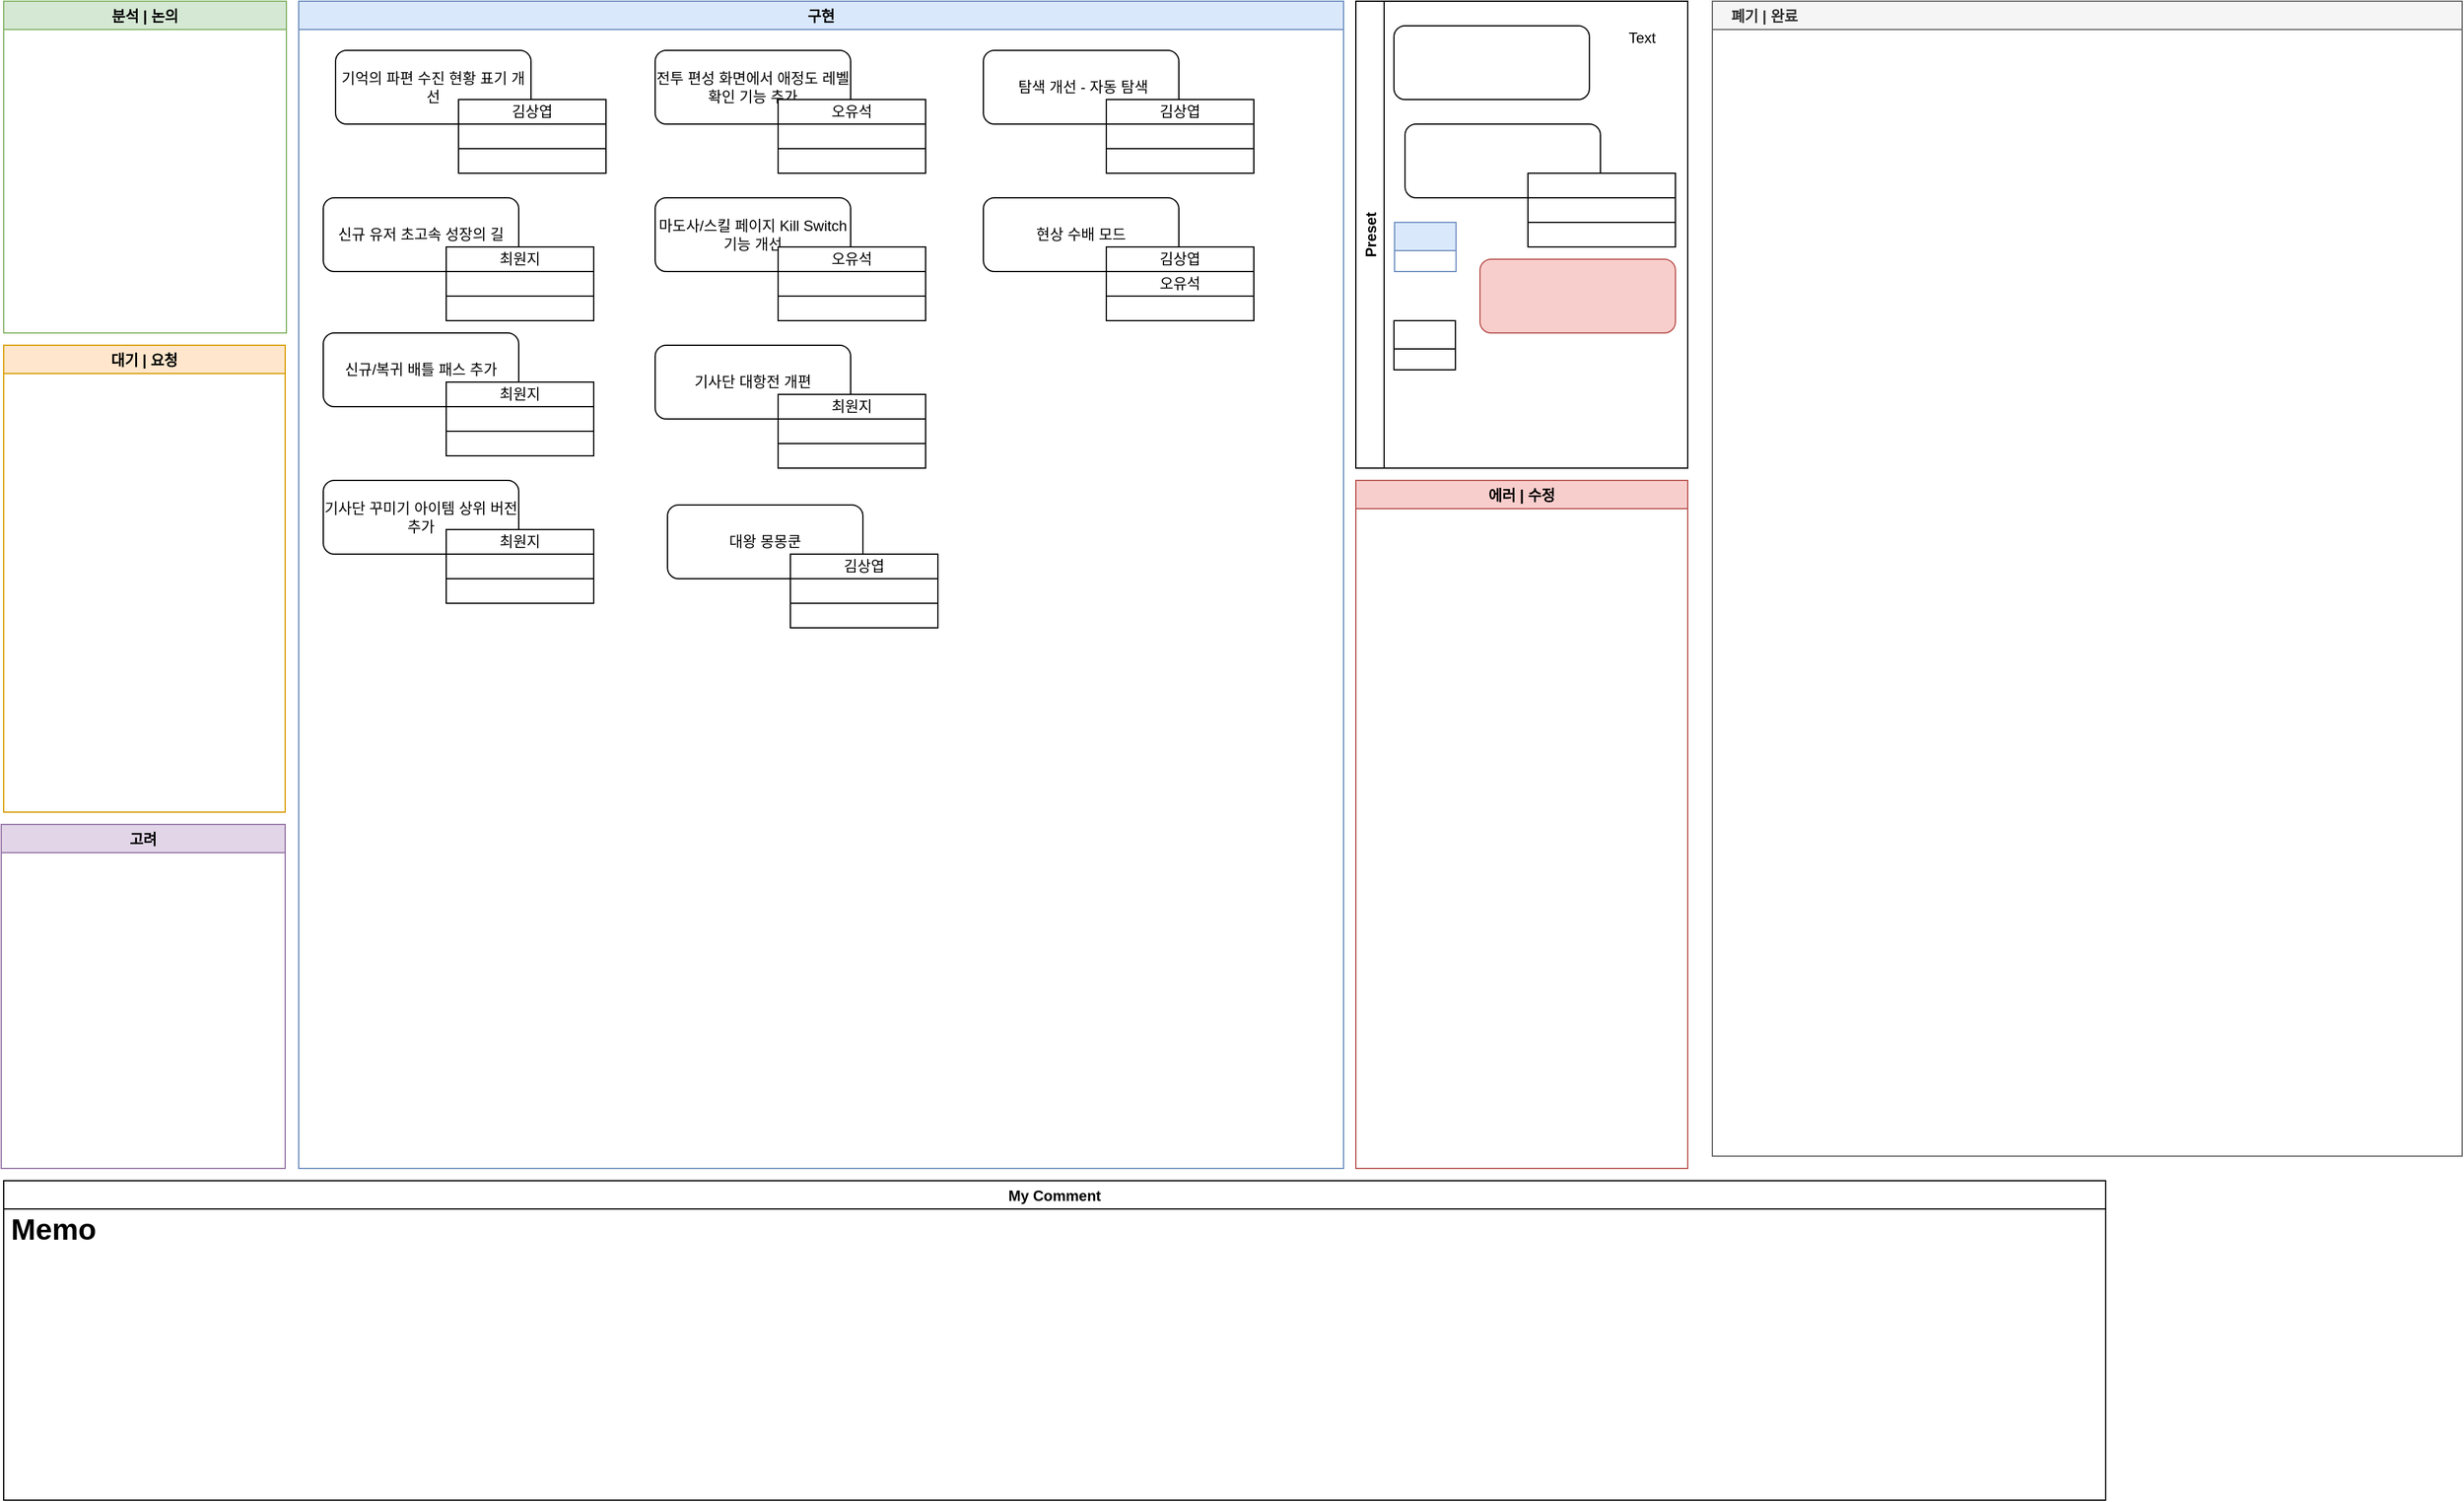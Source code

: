<mxfile version="24.0.2" type="github">
  <diagram id="sQ8EXhfYu_Z4RW1TYD9f" name="Page-1">
    <mxGraphModel dx="1434" dy="746" grid="1" gridSize="10" guides="1" tooltips="1" connect="0" arrows="1" fold="1" page="1" pageScale="1" pageWidth="827" pageHeight="1169" math="0" shadow="0">
      <root>
        <mxCell id="0" />
        <mxCell id="1" parent="0" />
        <mxCell id="wOnGFkAYj0Utu0_wV-MN-16" value="구현" style="swimlane;fillColor=#dae8fc;strokeColor=#6c8ebf;" parent="1" vertex="1">
          <mxGeometry x="270" y="50" width="850" height="950" as="geometry" />
        </mxCell>
        <UserObject label="" link="https://trello.com/c/kNVWwDCS" linkTarget="_blank" id="Lh-9QCx4mtw0z8OulHlL-4">
          <mxCell style="group" parent="wOnGFkAYj0Utu0_wV-MN-16" vertex="1" connectable="0">
            <mxGeometry x="30" y="40" width="220" height="100" as="geometry" />
          </mxCell>
        </UserObject>
        <mxCell id="Lh-9QCx4mtw0z8OulHlL-5" value="" style="rounded=0;whiteSpace=wrap;html=1;" parent="Lh-9QCx4mtw0z8OulHlL-4" vertex="1">
          <mxGeometry x="100" y="80" width="120" height="20" as="geometry" />
        </mxCell>
        <UserObject label="기억의 파편 수진 현황 표기 개선" link="https://trello.com/c/kNVWwDCS" linkTarget="_blank" id="Lh-9QCx4mtw0z8OulHlL-6">
          <mxCell style="rounded=1;whiteSpace=wrap;html=1;" parent="Lh-9QCx4mtw0z8OulHlL-4" vertex="1">
            <mxGeometry width="159" height="60" as="geometry" />
          </mxCell>
        </UserObject>
        <mxCell id="Lh-9QCx4mtw0z8OulHlL-7" value="" style="rounded=0;whiteSpace=wrap;html=1;" parent="Lh-9QCx4mtw0z8OulHlL-4" vertex="1">
          <mxGeometry x="100" y="60" width="120" height="20" as="geometry" />
        </mxCell>
        <mxCell id="Lh-9QCx4mtw0z8OulHlL-8" value="김상엽" style="rounded=0;whiteSpace=wrap;html=1;" parent="Lh-9QCx4mtw0z8OulHlL-4" vertex="1">
          <mxGeometry x="100" y="40" width="120" height="20" as="geometry" />
        </mxCell>
        <UserObject label="" link="https://trello.com/c/Q22xp66G" linkTarget="_blank" id="Lh-9QCx4mtw0z8OulHlL-9">
          <mxCell style="group" parent="wOnGFkAYj0Utu0_wV-MN-16" vertex="1" connectable="0">
            <mxGeometry x="20" y="160" width="220" height="100" as="geometry" />
          </mxCell>
        </UserObject>
        <mxCell id="Lh-9QCx4mtw0z8OulHlL-10" value="" style="rounded=0;whiteSpace=wrap;html=1;" parent="Lh-9QCx4mtw0z8OulHlL-9" vertex="1">
          <mxGeometry x="100" y="80" width="120" height="20" as="geometry" />
        </mxCell>
        <mxCell id="Lh-9QCx4mtw0z8OulHlL-11" value="신규 유저 초고속 성장의 길" style="rounded=1;whiteSpace=wrap;html=1;" parent="Lh-9QCx4mtw0z8OulHlL-9" vertex="1">
          <mxGeometry width="159" height="60" as="geometry" />
        </mxCell>
        <mxCell id="Lh-9QCx4mtw0z8OulHlL-12" value="" style="rounded=0;whiteSpace=wrap;html=1;" parent="Lh-9QCx4mtw0z8OulHlL-9" vertex="1">
          <mxGeometry x="100" y="60" width="120" height="20" as="geometry" />
        </mxCell>
        <mxCell id="Lh-9QCx4mtw0z8OulHlL-13" value="최원지" style="rounded=0;whiteSpace=wrap;html=1;" parent="Lh-9QCx4mtw0z8OulHlL-9" vertex="1">
          <mxGeometry x="100" y="40" width="120" height="20" as="geometry" />
        </mxCell>
        <UserObject label="" link="https://trello.com/c/enRphk5c" linkTarget="_blank" id="Lh-9QCx4mtw0z8OulHlL-14">
          <mxCell style="group" parent="wOnGFkAYj0Utu0_wV-MN-16" vertex="1" connectable="0">
            <mxGeometry x="20" y="270" width="220" height="100" as="geometry" />
          </mxCell>
        </UserObject>
        <mxCell id="Lh-9QCx4mtw0z8OulHlL-15" value="" style="rounded=0;whiteSpace=wrap;html=1;" parent="Lh-9QCx4mtw0z8OulHlL-14" vertex="1">
          <mxGeometry x="100" y="80" width="120" height="20" as="geometry" />
        </mxCell>
        <mxCell id="Lh-9QCx4mtw0z8OulHlL-16" value="신규/복귀 배틀 패스 추가" style="rounded=1;whiteSpace=wrap;html=1;" parent="Lh-9QCx4mtw0z8OulHlL-14" vertex="1">
          <mxGeometry width="159" height="60" as="geometry" />
        </mxCell>
        <mxCell id="Lh-9QCx4mtw0z8OulHlL-17" value="" style="rounded=0;whiteSpace=wrap;html=1;" parent="Lh-9QCx4mtw0z8OulHlL-14" vertex="1">
          <mxGeometry x="100" y="60" width="120" height="20" as="geometry" />
        </mxCell>
        <mxCell id="Lh-9QCx4mtw0z8OulHlL-18" value="최원지" style="rounded=0;whiteSpace=wrap;html=1;" parent="Lh-9QCx4mtw0z8OulHlL-14" vertex="1">
          <mxGeometry x="100" y="40" width="120" height="20" as="geometry" />
        </mxCell>
        <UserObject label="" link="https://trello.com/c/LiZjJdCo" linkTarget="_blank" id="8R-gsmBWgNkcNB-_LANe-1">
          <mxCell style="group" vertex="1" connectable="0" parent="wOnGFkAYj0Utu0_wV-MN-16">
            <mxGeometry x="20" y="390" width="220" height="100" as="geometry" />
          </mxCell>
        </UserObject>
        <mxCell id="8R-gsmBWgNkcNB-_LANe-2" value="" style="rounded=0;whiteSpace=wrap;html=1;" vertex="1" parent="8R-gsmBWgNkcNB-_LANe-1">
          <mxGeometry x="100" y="80" width="120" height="20" as="geometry" />
        </mxCell>
        <mxCell id="8R-gsmBWgNkcNB-_LANe-3" value="기사단 꾸미기 아이템 상위 버전 추가" style="rounded=1;whiteSpace=wrap;html=1;" vertex="1" parent="8R-gsmBWgNkcNB-_LANe-1">
          <mxGeometry width="159" height="60" as="geometry" />
        </mxCell>
        <mxCell id="8R-gsmBWgNkcNB-_LANe-4" value="" style="rounded=0;whiteSpace=wrap;html=1;" vertex="1" parent="8R-gsmBWgNkcNB-_LANe-1">
          <mxGeometry x="100" y="60" width="120" height="20" as="geometry" />
        </mxCell>
        <mxCell id="8R-gsmBWgNkcNB-_LANe-5" value="최원지" style="rounded=0;whiteSpace=wrap;html=1;" vertex="1" parent="8R-gsmBWgNkcNB-_LANe-1">
          <mxGeometry x="100" y="40" width="120" height="20" as="geometry" />
        </mxCell>
        <UserObject label="" link="%3CmxGraphModel%3E%3Croot%3E%3CmxCell%20id%3D%220%22%2F%3E%3CmxCell%20id%3D%221%22%20parent%3D%220%22%2F%3E%3CmxCell%20id%3D%222%22%20value%3D%22%22%20style%3D%22group%22%20vertex%3D%221%22%20connectable%3D%220%22%20parent%3D%221%22%3E%3CmxGeometry%20x%3D%221170%22%20y%3D%22150%22%20width%3D%22220%22%20height%3D%22100%22%20as%3D%22geometry%22%2F%3E%3C%2FmxCell%3E%3CmxCell%20id%3D%223%22%20value%3D%22%22%20style%3D%22rounded%3D0%3BwhiteSpace%3Dwrap%3Bhtml%3D1%3B%22%20vertex%3D%221%22%20parent%3D%222%22%3E%3CmxGeometry%20x%3D%22100%22%20y%3D%2280%22%20width%3D%22120%22%20height%3D%2220%22%20as%3D%22geometry%22%2F%3E%3C%2FmxCell%3E%3CmxCell%20id%3D%224%22%20value%3D%22%22%20style%3D%22rounded%3D1%3BwhiteSpace%3Dwrap%3Bhtml%3D1%3B%22%20vertex%3D%221%22%20parent%3D%222%22%3E%3CmxGeometry%20width%3D%22159%22%20height%3D%2260%22%20as%3D%22geometry%22%2F%3E%3C%2FmxCell%3E%3CmxCell%20id%3D%225%22%20value%3D%22%22%20style%3D%22rounded%3D0%3BwhiteSpace%3Dwrap%3Bhtml%3D1%3B%22%20vertex%3D%221%22%20parent%3D%222%22%3E%3CmxGeometry%20x%3D%22100%22%20y%3D%2260%22%20width%3D%22120%22%20height%3D%2220%22%20as%3D%22geometry%22%2F%3E%3C%2FmxCell%3E%3CmxCell%20id%3D%226%22%20value%3D%22%22%20style%3D%22rounded%3D0%3BwhiteSpace%3Dwrap%3Bhtml%3D1%3B%22%20vertex%3D%221%22%20parent%3D%222%22%3E%3CmxGeometry%20x%3D%22100%22%20y%3D%2240%22%20width%3D%22120%22%20height%3D%2220%22%20as%3D%22geometry%22%2F%3E%3C%2FmxCell%3E%3C%2Froot%3E%3C%2FmxGraphModel%3E" linkTarget="_blank" id="8R-gsmBWgNkcNB-_LANe-6">
          <mxCell style="group" vertex="1" connectable="0" parent="wOnGFkAYj0Utu0_wV-MN-16">
            <mxGeometry x="290" y="40" width="220" height="100" as="geometry" />
          </mxCell>
        </UserObject>
        <mxCell id="8R-gsmBWgNkcNB-_LANe-7" value="" style="rounded=0;whiteSpace=wrap;html=1;" vertex="1" parent="8R-gsmBWgNkcNB-_LANe-6">
          <mxGeometry x="100" y="80" width="120" height="20" as="geometry" />
        </mxCell>
        <mxCell id="8R-gsmBWgNkcNB-_LANe-8" value="전투 편성 화면에서 애정도 레벨 확인 기능 추가" style="rounded=1;whiteSpace=wrap;html=1;" vertex="1" parent="8R-gsmBWgNkcNB-_LANe-6">
          <mxGeometry width="159" height="60" as="geometry" />
        </mxCell>
        <mxCell id="8R-gsmBWgNkcNB-_LANe-9" value="" style="rounded=0;whiteSpace=wrap;html=1;" vertex="1" parent="8R-gsmBWgNkcNB-_LANe-6">
          <mxGeometry x="100" y="60" width="120" height="20" as="geometry" />
        </mxCell>
        <mxCell id="8R-gsmBWgNkcNB-_LANe-10" value="오유석" style="rounded=0;whiteSpace=wrap;html=1;" vertex="1" parent="8R-gsmBWgNkcNB-_LANe-6">
          <mxGeometry x="100" y="40" width="120" height="20" as="geometry" />
        </mxCell>
        <UserObject label="" link="https://trello.com/c/VjcVY7dM" linkTarget="_blank" id="8R-gsmBWgNkcNB-_LANe-11">
          <mxCell style="group" vertex="1" connectable="0" parent="wOnGFkAYj0Utu0_wV-MN-16">
            <mxGeometry x="290" y="160" width="220" height="100" as="geometry" />
          </mxCell>
        </UserObject>
        <mxCell id="8R-gsmBWgNkcNB-_LANe-12" value="" style="rounded=0;whiteSpace=wrap;html=1;" vertex="1" parent="8R-gsmBWgNkcNB-_LANe-11">
          <mxGeometry x="100" y="80" width="120" height="20" as="geometry" />
        </mxCell>
        <mxCell id="8R-gsmBWgNkcNB-_LANe-13" value="마도사/스킬 페이지 Kill Switch 기능 개선" style="rounded=1;whiteSpace=wrap;html=1;" vertex="1" parent="8R-gsmBWgNkcNB-_LANe-11">
          <mxGeometry width="159" height="60" as="geometry" />
        </mxCell>
        <mxCell id="8R-gsmBWgNkcNB-_LANe-14" value="" style="rounded=0;whiteSpace=wrap;html=1;" vertex="1" parent="8R-gsmBWgNkcNB-_LANe-11">
          <mxGeometry x="100" y="60" width="120" height="20" as="geometry" />
        </mxCell>
        <mxCell id="8R-gsmBWgNkcNB-_LANe-15" value="오유석" style="rounded=0;whiteSpace=wrap;html=1;" vertex="1" parent="8R-gsmBWgNkcNB-_LANe-11">
          <mxGeometry x="100" y="40" width="120" height="20" as="geometry" />
        </mxCell>
        <UserObject label="" link="https://trello.com/c/XeyyobU8" linkTarget="_blank" id="8R-gsmBWgNkcNB-_LANe-16">
          <mxCell style="group" vertex="1" connectable="0" parent="wOnGFkAYj0Utu0_wV-MN-16">
            <mxGeometry x="290" y="280" width="220" height="100" as="geometry" />
          </mxCell>
        </UserObject>
        <mxCell id="8R-gsmBWgNkcNB-_LANe-17" value="" style="rounded=0;whiteSpace=wrap;html=1;" vertex="1" parent="8R-gsmBWgNkcNB-_LANe-16">
          <mxGeometry x="100" y="80" width="120" height="20" as="geometry" />
        </mxCell>
        <mxCell id="8R-gsmBWgNkcNB-_LANe-18" value="기사단 대항전 개편" style="rounded=1;whiteSpace=wrap;html=1;" vertex="1" parent="8R-gsmBWgNkcNB-_LANe-16">
          <mxGeometry width="159" height="60" as="geometry" />
        </mxCell>
        <mxCell id="8R-gsmBWgNkcNB-_LANe-19" value="" style="rounded=0;whiteSpace=wrap;html=1;" vertex="1" parent="8R-gsmBWgNkcNB-_LANe-16">
          <mxGeometry x="100" y="60" width="120" height="20" as="geometry" />
        </mxCell>
        <mxCell id="8R-gsmBWgNkcNB-_LANe-20" value="최원지" style="rounded=0;whiteSpace=wrap;html=1;" vertex="1" parent="8R-gsmBWgNkcNB-_LANe-16">
          <mxGeometry x="100" y="40" width="120" height="20" as="geometry" />
        </mxCell>
        <UserObject label="" link="https://trello.com/c/3f9v9atv" linkTarget="_blank" id="8R-gsmBWgNkcNB-_LANe-21">
          <mxCell style="group" vertex="1" connectable="0" parent="wOnGFkAYj0Utu0_wV-MN-16">
            <mxGeometry x="300" y="410" width="220" height="100" as="geometry" />
          </mxCell>
        </UserObject>
        <mxCell id="8R-gsmBWgNkcNB-_LANe-22" value="" style="rounded=0;whiteSpace=wrap;html=1;" vertex="1" parent="8R-gsmBWgNkcNB-_LANe-21">
          <mxGeometry x="100" y="80" width="120" height="20" as="geometry" />
        </mxCell>
        <mxCell id="8R-gsmBWgNkcNB-_LANe-23" value="대왕 몽몽쿤" style="rounded=1;whiteSpace=wrap;html=1;" vertex="1" parent="8R-gsmBWgNkcNB-_LANe-21">
          <mxGeometry width="159" height="60" as="geometry" />
        </mxCell>
        <mxCell id="8R-gsmBWgNkcNB-_LANe-24" value="" style="rounded=0;whiteSpace=wrap;html=1;" vertex="1" parent="8R-gsmBWgNkcNB-_LANe-21">
          <mxGeometry x="100" y="60" width="120" height="20" as="geometry" />
        </mxCell>
        <mxCell id="8R-gsmBWgNkcNB-_LANe-25" value="김상엽" style="rounded=0;whiteSpace=wrap;html=1;" vertex="1" parent="8R-gsmBWgNkcNB-_LANe-21">
          <mxGeometry x="100" y="40" width="120" height="20" as="geometry" />
        </mxCell>
        <UserObject label="" link="https://trello.com/c/fzN3XEZb" linkTarget="_blank" id="8R-gsmBWgNkcNB-_LANe-27">
          <mxCell style="group" vertex="1" connectable="0" parent="wOnGFkAYj0Utu0_wV-MN-16">
            <mxGeometry x="557" y="40" width="220" height="100" as="geometry" />
          </mxCell>
        </UserObject>
        <mxCell id="8R-gsmBWgNkcNB-_LANe-28" value="" style="rounded=0;whiteSpace=wrap;html=1;" vertex="1" parent="8R-gsmBWgNkcNB-_LANe-27">
          <mxGeometry x="100" y="80" width="120" height="20" as="geometry" />
        </mxCell>
        <mxCell id="8R-gsmBWgNkcNB-_LANe-29" value="&amp;nbsp;탐색 개선 - 자동 탐색" style="rounded=1;whiteSpace=wrap;html=1;" vertex="1" parent="8R-gsmBWgNkcNB-_LANe-27">
          <mxGeometry width="159" height="60" as="geometry" />
        </mxCell>
        <mxCell id="8R-gsmBWgNkcNB-_LANe-30" value="" style="rounded=0;whiteSpace=wrap;html=1;" vertex="1" parent="8R-gsmBWgNkcNB-_LANe-27">
          <mxGeometry x="100" y="60" width="120" height="20" as="geometry" />
        </mxCell>
        <mxCell id="8R-gsmBWgNkcNB-_LANe-31" value="김상엽" style="rounded=0;whiteSpace=wrap;html=1;" vertex="1" parent="8R-gsmBWgNkcNB-_LANe-27">
          <mxGeometry x="100" y="40" width="120" height="20" as="geometry" />
        </mxCell>
        <UserObject label="" link="https://trello.com/c/svSI5szq" linkTarget="_blank" id="8R-gsmBWgNkcNB-_LANe-32">
          <mxCell style="group" vertex="1" connectable="0" parent="wOnGFkAYj0Utu0_wV-MN-16">
            <mxGeometry x="557" y="160" width="220" height="100" as="geometry" />
          </mxCell>
        </UserObject>
        <mxCell id="8R-gsmBWgNkcNB-_LANe-33" value="" style="rounded=0;whiteSpace=wrap;html=1;" vertex="1" parent="8R-gsmBWgNkcNB-_LANe-32">
          <mxGeometry x="100" y="80" width="120" height="20" as="geometry" />
        </mxCell>
        <mxCell id="8R-gsmBWgNkcNB-_LANe-34" value="현상 수배 모드" style="rounded=1;whiteSpace=wrap;html=1;" vertex="1" parent="8R-gsmBWgNkcNB-_LANe-32">
          <mxGeometry width="159" height="60" as="geometry" />
        </mxCell>
        <mxCell id="8R-gsmBWgNkcNB-_LANe-35" value="오유석" style="rounded=0;whiteSpace=wrap;html=1;" vertex="1" parent="8R-gsmBWgNkcNB-_LANe-32">
          <mxGeometry x="100" y="60" width="120" height="20" as="geometry" />
        </mxCell>
        <mxCell id="8R-gsmBWgNkcNB-_LANe-36" value="김상엽" style="rounded=0;whiteSpace=wrap;html=1;" vertex="1" parent="8R-gsmBWgNkcNB-_LANe-32">
          <mxGeometry x="100" y="40" width="120" height="20" as="geometry" />
        </mxCell>
        <mxCell id="wOnGFkAYj0Utu0_wV-MN-17" value="분석 | 논의" style="swimlane;strokeColor=#82b366;fillColor=#D5E8D4;" parent="1" vertex="1">
          <mxGeometry x="30" y="50" width="230" height="270" as="geometry" />
        </mxCell>
        <mxCell id="MTrl5ynQiznJmTlUDSWs-4" value="대기 | 요청" style="swimlane;strokeColor=#d79b00;fillColor=#ffe6cc;" parent="1" vertex="1">
          <mxGeometry x="30" y="330" width="229" height="380" as="geometry" />
        </mxCell>
        <mxCell id="hDPYIisuoytdxOGGVnbc-3" value="    폐기 | 완료" style="swimlane;strokeColor=#666666;fillColor=#f5f5f5;fontColor=#333333;align=left;" parent="1" vertex="1">
          <mxGeometry x="1420" y="50" width="610" height="940" as="geometry">
            <mxRectangle x="1130" y="50" width="90" height="23" as="alternateBounds" />
          </mxGeometry>
        </mxCell>
        <mxCell id="6kkVd8V_ymKgZ0_L0vxy-3" value="My Comment" style="swimlane;" parent="1" vertex="1">
          <mxGeometry x="30" y="1010" width="1710" height="260" as="geometry">
            <mxRectangle x="49" y="720" width="100" height="23" as="alternateBounds" />
          </mxGeometry>
        </mxCell>
        <mxCell id="KfCYHrgsOKh0RXw9eGPa-2" value="&lt;h1&gt;Memo&lt;/h1&gt;&lt;div&gt;&lt;br&gt;&lt;/div&gt;" style="text;html=1;strokeColor=none;fillColor=none;spacing=5;spacingTop=-20;whiteSpace=wrap;overflow=hidden;rounded=0;align=left;" parent="6kkVd8V_ymKgZ0_L0vxy-3" vertex="1">
          <mxGeometry x="1" y="20" width="1070" height="240" as="geometry" />
        </mxCell>
        <mxCell id="wOnGFkAYj0Utu0_wV-MN-18" value="고려" style="swimlane;fillColor=#e1d5e7;strokeColor=#9673a6;" parent="1" vertex="1">
          <mxGeometry x="28" y="720" width="231" height="280" as="geometry" />
        </mxCell>
        <mxCell id="oumLD8d3DvaTa1NXrWpt-27" value="Preset" style="swimlane;horizontal=0;" parent="1" vertex="1">
          <mxGeometry x="1130" y="50" width="270" height="380" as="geometry" />
        </mxCell>
        <mxCell id="oumLD8d3DvaTa1NXrWpt-32" value="" style="swimlane;fillColor=#dae8fc;strokeColor=#6c8ebf;" parent="oumLD8d3DvaTa1NXrWpt-27" vertex="1" collapsed="1">
          <mxGeometry x="31.5" y="180" width="50" height="40" as="geometry">
            <mxRectangle x="31.5" y="180" width="219.5" height="60" as="alternateBounds" />
          </mxGeometry>
        </mxCell>
        <mxCell id="oumLD8d3DvaTa1NXrWpt-34" value="" style="swimlane;" parent="oumLD8d3DvaTa1NXrWpt-27" vertex="1" collapsed="1">
          <mxGeometry x="31" y="260" width="50" height="40" as="geometry">
            <mxRectangle x="31" y="260" width="219" height="50" as="alternateBounds" />
          </mxGeometry>
        </mxCell>
        <mxCell id="Fb32EvJjGHJRLybvlaYY-3" value="Text" style="text;html=1;align=left;verticalAlign=middle;resizable=0;points=[];autosize=1;strokeColor=none;" parent="oumLD8d3DvaTa1NXrWpt-27" vertex="1">
          <mxGeometry x="220" y="20" width="40" height="20" as="geometry" />
        </mxCell>
        <mxCell id="tH88tRurDEZZYX3UZ1Wb-1" value="" style="rounded=1;whiteSpace=wrap;html=1;" parent="oumLD8d3DvaTa1NXrWpt-27" vertex="1">
          <mxGeometry x="31" y="20" width="159" height="60" as="geometry" />
        </mxCell>
        <mxCell id="8vmb4RLjWRvc2X2qJKQM-1" value="" style="rounded=1;whiteSpace=wrap;html=1;fillColor=#f8cecc;strokeColor=#b85450;" parent="oumLD8d3DvaTa1NXrWpt-27" vertex="1">
          <mxGeometry x="101" y="210" width="159" height="60" as="geometry" />
        </mxCell>
        <mxCell id="Lh-9QCx4mtw0z8OulHlL-3" value="" style="group" parent="oumLD8d3DvaTa1NXrWpt-27" vertex="1" connectable="0">
          <mxGeometry x="40" y="100" width="220" height="100" as="geometry" />
        </mxCell>
        <mxCell id="Lh-9QCx4mtw0z8OulHlL-2" value="" style="rounded=0;whiteSpace=wrap;html=1;" parent="Lh-9QCx4mtw0z8OulHlL-3" vertex="1">
          <mxGeometry x="100" y="80" width="120" height="20" as="geometry" />
        </mxCell>
        <mxCell id="oumLD8d3DvaTa1NXrWpt-28" value="" style="rounded=1;whiteSpace=wrap;html=1;" parent="Lh-9QCx4mtw0z8OulHlL-3" vertex="1">
          <mxGeometry width="159" height="60" as="geometry" />
        </mxCell>
        <mxCell id="oumLD8d3DvaTa1NXrWpt-29" value="" style="rounded=0;whiteSpace=wrap;html=1;" parent="Lh-9QCx4mtw0z8OulHlL-3" vertex="1">
          <mxGeometry x="100" y="60" width="120" height="20" as="geometry" />
        </mxCell>
        <mxCell id="oumLD8d3DvaTa1NXrWpt-30" value="" style="rounded=0;whiteSpace=wrap;html=1;" parent="Lh-9QCx4mtw0z8OulHlL-3" vertex="1">
          <mxGeometry x="100" y="40" width="120" height="20" as="geometry" />
        </mxCell>
        <mxCell id="9A0mLHsorhuxDrabdEOj-9" value="에러 | 수정" style="swimlane;fillColor=#f8cecc;strokeColor=#b85450;startSize=23;" parent="1" vertex="1">
          <mxGeometry x="1130" y="440" width="270" height="560" as="geometry">
            <mxRectangle x="620" y="440" width="90" height="23" as="alternateBounds" />
          </mxGeometry>
        </mxCell>
      </root>
    </mxGraphModel>
  </diagram>
</mxfile>
